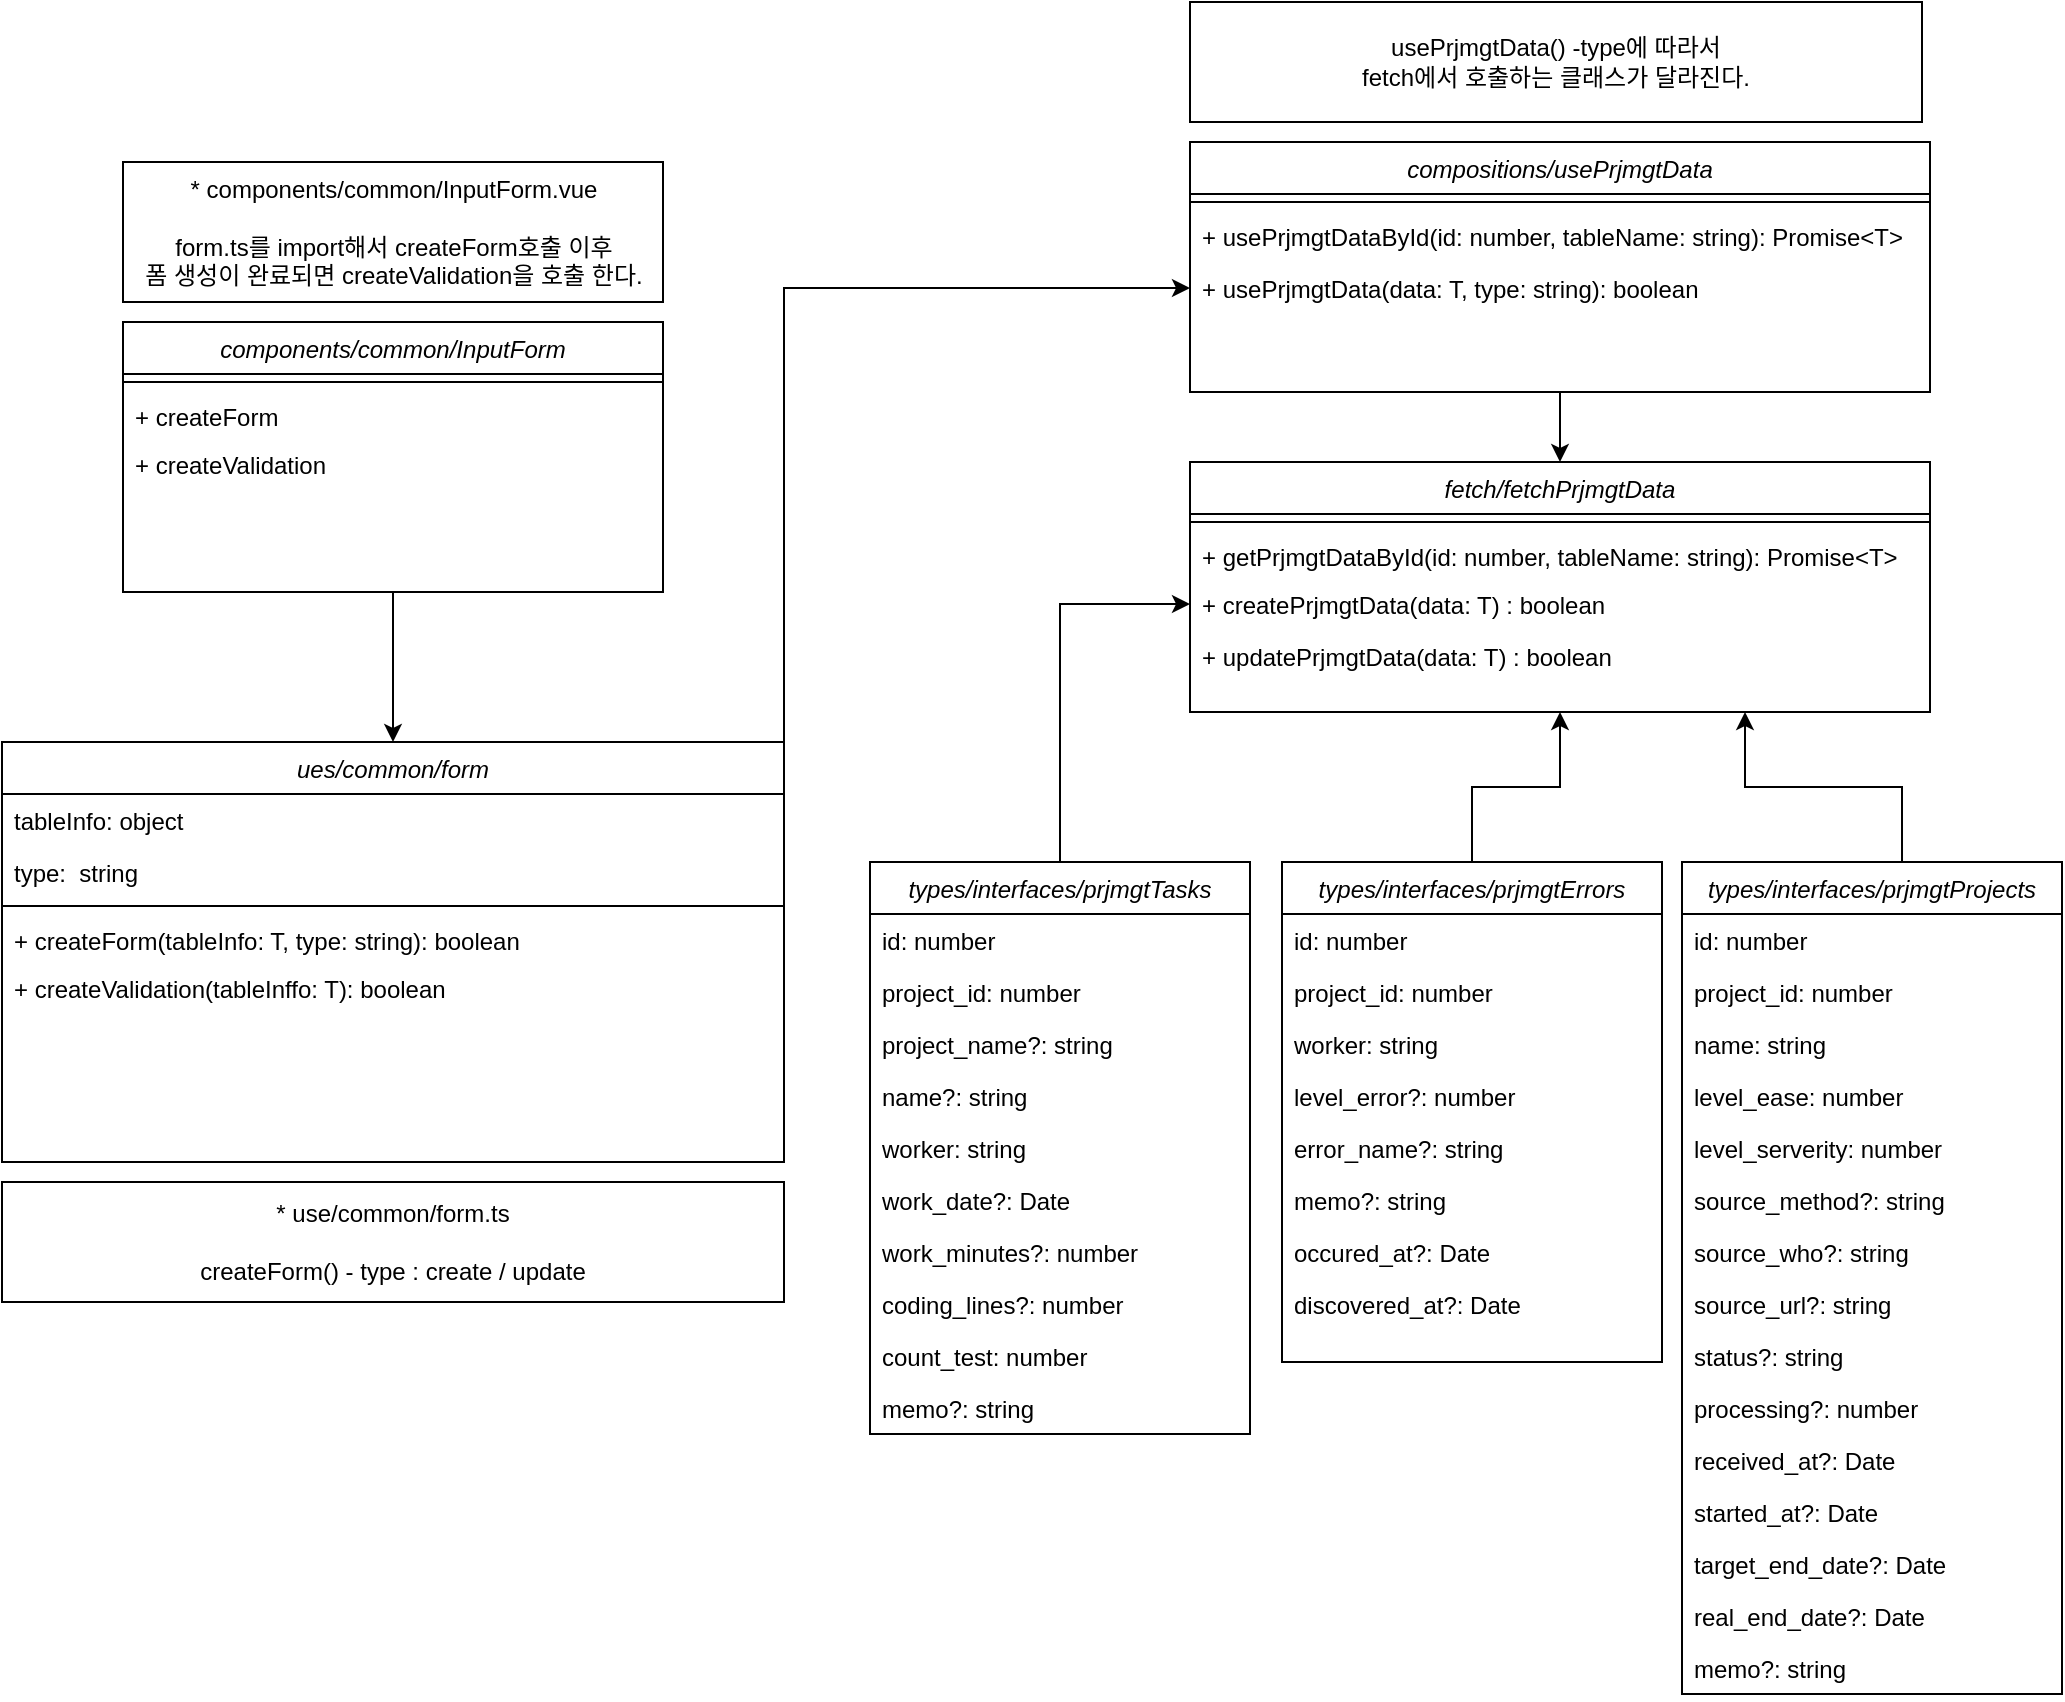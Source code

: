 <mxfile version="14.2.9" type="github">
  <diagram id="C5RBs43oDa-KdzZeNtuy" name="Page-1">
    <mxGraphModel dx="2489" dy="762" grid="1" gridSize="10" guides="1" tooltips="1" connect="1" arrows="1" fold="1" page="1" pageScale="1" pageWidth="827" pageHeight="1169" math="0" shadow="0">
      <root>
        <mxCell id="WIyWlLk6GJQsqaUBKTNV-0" />
        <mxCell id="WIyWlLk6GJQsqaUBKTNV-1" parent="WIyWlLk6GJQsqaUBKTNV-0" />
        <mxCell id="qPqf39v8g5V2tvZ999Q6-118" style="edgeStyle=orthogonalEdgeStyle;rounded=0;orthogonalLoop=1;jettySize=auto;html=1;exitX=1;exitY=0;exitDx=0;exitDy=0;entryX=0;entryY=0.5;entryDx=0;entryDy=0;" edge="1" parent="WIyWlLk6GJQsqaUBKTNV-1" source="zkfFHV4jXpPFQw0GAbJ--0" target="qPqf39v8g5V2tvZ999Q6-69">
          <mxGeometry relative="1" as="geometry" />
        </mxCell>
        <mxCell id="zkfFHV4jXpPFQw0GAbJ--0" value="ues/common/form" style="swimlane;fontStyle=2;align=center;verticalAlign=top;childLayout=stackLayout;horizontal=1;startSize=26;horizontalStack=0;resizeParent=1;resizeLast=0;collapsible=1;marginBottom=0;rounded=0;shadow=0;strokeWidth=1;" parent="WIyWlLk6GJQsqaUBKTNV-1" vertex="1">
          <mxGeometry x="-210" y="680" width="391" height="210" as="geometry">
            <mxRectangle x="230" y="140" width="160" height="26" as="alternateBounds" />
          </mxGeometry>
        </mxCell>
        <mxCell id="nF6Rn6_vfPMcoDpiT6VL-3" value="tableInfo: object" style="text;align=left;verticalAlign=top;spacingLeft=4;spacingRight=4;overflow=hidden;rotatable=0;points=[[0,0.5],[1,0.5]];portConstraint=eastwest;" parent="zkfFHV4jXpPFQw0GAbJ--0" vertex="1">
          <mxGeometry y="26" width="391" height="26" as="geometry" />
        </mxCell>
        <mxCell id="nF6Rn6_vfPMcoDpiT6VL-4" value="type:  string" style="text;align=left;verticalAlign=top;spacingLeft=4;spacingRight=4;overflow=hidden;rotatable=0;points=[[0,0.5],[1,0.5]];portConstraint=eastwest;" parent="zkfFHV4jXpPFQw0GAbJ--0" vertex="1">
          <mxGeometry y="52" width="391" height="26" as="geometry" />
        </mxCell>
        <mxCell id="zkfFHV4jXpPFQw0GAbJ--4" value="" style="line;html=1;strokeWidth=1;align=left;verticalAlign=middle;spacingTop=-1;spacingLeft=3;spacingRight=3;rotatable=0;labelPosition=right;points=[];portConstraint=eastwest;" parent="zkfFHV4jXpPFQw0GAbJ--0" vertex="1">
          <mxGeometry y="78" width="391" height="8" as="geometry" />
        </mxCell>
        <mxCell id="nF6Rn6_vfPMcoDpiT6VL-5" value="+ createForm(tableInfo: T, type: string): boolean" style="text;align=left;verticalAlign=top;spacingLeft=4;spacingRight=4;overflow=hidden;rotatable=0;points=[[0,0.5],[1,0.5]];portConstraint=eastwest;" parent="zkfFHV4jXpPFQw0GAbJ--0" vertex="1">
          <mxGeometry y="86" width="391" height="24" as="geometry" />
        </mxCell>
        <mxCell id="qPqf39v8g5V2tvZ999Q6-23" value="+ createValidation(tableInffo: T): boolean" style="text;align=left;verticalAlign=top;spacingLeft=4;spacingRight=4;overflow=hidden;rotatable=0;points=[[0,0.5],[1,0.5]];portConstraint=eastwest;" vertex="1" parent="zkfFHV4jXpPFQw0GAbJ--0">
          <mxGeometry y="110" width="391" height="26" as="geometry" />
        </mxCell>
        <mxCell id="nF6Rn6_vfPMcoDpiT6VL-7" value="fetch/fetchPrjmgtData" style="swimlane;fontStyle=2;align=center;verticalAlign=top;childLayout=stackLayout;horizontal=1;startSize=26;horizontalStack=0;resizeParent=1;resizeLast=0;collapsible=1;marginBottom=0;rounded=0;shadow=0;strokeWidth=1;" parent="WIyWlLk6GJQsqaUBKTNV-1" vertex="1">
          <mxGeometry x="384" y="540" width="370" height="125" as="geometry">
            <mxRectangle x="230" y="140" width="160" height="26" as="alternateBounds" />
          </mxGeometry>
        </mxCell>
        <mxCell id="nF6Rn6_vfPMcoDpiT6VL-10" value="" style="line;html=1;strokeWidth=1;align=left;verticalAlign=middle;spacingTop=-1;spacingLeft=3;spacingRight=3;rotatable=0;labelPosition=right;points=[];portConstraint=eastwest;" parent="nF6Rn6_vfPMcoDpiT6VL-7" vertex="1">
          <mxGeometry y="26" width="370" height="8" as="geometry" />
        </mxCell>
        <mxCell id="nF6Rn6_vfPMcoDpiT6VL-11" value="+ getPrjmgtDataById(id: number, tableName: string): Promise&lt;T&gt; " style="text;align=left;verticalAlign=top;spacingLeft=4;spacingRight=4;overflow=hidden;rotatable=0;points=[[0,0.5],[1,0.5]];portConstraint=eastwest;" parent="nF6Rn6_vfPMcoDpiT6VL-7" vertex="1">
          <mxGeometry y="34" width="370" height="24" as="geometry" />
        </mxCell>
        <mxCell id="nF6Rn6_vfPMcoDpiT6VL-12" value="+ createPrjmgtData(data: T) : boolean" style="text;align=left;verticalAlign=top;spacingLeft=4;spacingRight=4;overflow=hidden;rotatable=0;points=[[0,0.5],[1,0.5]];portConstraint=eastwest;" parent="nF6Rn6_vfPMcoDpiT6VL-7" vertex="1">
          <mxGeometry y="58" width="370" height="26" as="geometry" />
        </mxCell>
        <mxCell id="nF6Rn6_vfPMcoDpiT6VL-13" value="+ updatePrjmgtData(data: T) : boolean" style="text;align=left;verticalAlign=top;spacingLeft=4;spacingRight=4;overflow=hidden;rotatable=0;points=[[0,0.5],[1,0.5]];portConstraint=eastwest;" parent="nF6Rn6_vfPMcoDpiT6VL-7" vertex="1">
          <mxGeometry y="84" width="370" height="26" as="geometry" />
        </mxCell>
        <mxCell id="qPqf39v8g5V2tvZ999Q6-3" value="types/interfaces/prjmgtTasks" style="swimlane;fontStyle=2;align=center;verticalAlign=top;childLayout=stackLayout;horizontal=1;startSize=26;horizontalStack=0;resizeParent=1;resizeLast=0;collapsible=1;marginBottom=0;rounded=0;shadow=0;strokeWidth=1;" vertex="1" parent="WIyWlLk6GJQsqaUBKTNV-1">
          <mxGeometry x="224" y="740" width="190" height="286" as="geometry">
            <mxRectangle x="230" y="140" width="160" height="26" as="alternateBounds" />
          </mxGeometry>
        </mxCell>
        <mxCell id="qPqf39v8g5V2tvZ999Q6-12" value="id: number" style="text;align=left;verticalAlign=top;spacingLeft=4;spacingRight=4;overflow=hidden;rotatable=0;points=[[0,0.5],[1,0.5]];portConstraint=eastwest;" vertex="1" parent="qPqf39v8g5V2tvZ999Q6-3">
          <mxGeometry y="26" width="190" height="26" as="geometry" />
        </mxCell>
        <mxCell id="qPqf39v8g5V2tvZ999Q6-13" value="project_id: number" style="text;align=left;verticalAlign=top;spacingLeft=4;spacingRight=4;overflow=hidden;rotatable=0;points=[[0,0.5],[1,0.5]];portConstraint=eastwest;" vertex="1" parent="qPqf39v8g5V2tvZ999Q6-3">
          <mxGeometry y="52" width="190" height="26" as="geometry" />
        </mxCell>
        <mxCell id="qPqf39v8g5V2tvZ999Q6-14" value="project_name?: string" style="text;align=left;verticalAlign=top;spacingLeft=4;spacingRight=4;overflow=hidden;rotatable=0;points=[[0,0.5],[1,0.5]];portConstraint=eastwest;" vertex="1" parent="qPqf39v8g5V2tvZ999Q6-3">
          <mxGeometry y="78" width="190" height="26" as="geometry" />
        </mxCell>
        <mxCell id="qPqf39v8g5V2tvZ999Q6-15" value="name?: string" style="text;align=left;verticalAlign=top;spacingLeft=4;spacingRight=4;overflow=hidden;rotatable=0;points=[[0,0.5],[1,0.5]];portConstraint=eastwest;" vertex="1" parent="qPqf39v8g5V2tvZ999Q6-3">
          <mxGeometry y="104" width="190" height="26" as="geometry" />
        </mxCell>
        <mxCell id="qPqf39v8g5V2tvZ999Q6-35" value="worker: string" style="text;align=left;verticalAlign=top;spacingLeft=4;spacingRight=4;overflow=hidden;rotatable=0;points=[[0,0.5],[1,0.5]];portConstraint=eastwest;" vertex="1" parent="qPqf39v8g5V2tvZ999Q6-3">
          <mxGeometry y="130" width="190" height="26" as="geometry" />
        </mxCell>
        <mxCell id="qPqf39v8g5V2tvZ999Q6-16" value="work_date?: Date" style="text;align=left;verticalAlign=top;spacingLeft=4;spacingRight=4;overflow=hidden;rotatable=0;points=[[0,0.5],[1,0.5]];portConstraint=eastwest;" vertex="1" parent="qPqf39v8g5V2tvZ999Q6-3">
          <mxGeometry y="156" width="190" height="26" as="geometry" />
        </mxCell>
        <mxCell id="qPqf39v8g5V2tvZ999Q6-17" value="work_minutes?: number" style="text;align=left;verticalAlign=top;spacingLeft=4;spacingRight=4;overflow=hidden;rotatable=0;points=[[0,0.5],[1,0.5]];portConstraint=eastwest;" vertex="1" parent="qPqf39v8g5V2tvZ999Q6-3">
          <mxGeometry y="182" width="190" height="26" as="geometry" />
        </mxCell>
        <mxCell id="qPqf39v8g5V2tvZ999Q6-18" value="coding_lines?: number" style="text;align=left;verticalAlign=top;spacingLeft=4;spacingRight=4;overflow=hidden;rotatable=0;points=[[0,0.5],[1,0.5]];portConstraint=eastwest;" vertex="1" parent="qPqf39v8g5V2tvZ999Q6-3">
          <mxGeometry y="208" width="190" height="26" as="geometry" />
        </mxCell>
        <mxCell id="qPqf39v8g5V2tvZ999Q6-36" value="count_test: number" style="text;align=left;verticalAlign=top;spacingLeft=4;spacingRight=4;overflow=hidden;rotatable=0;points=[[0,0.5],[1,0.5]];portConstraint=eastwest;" vertex="1" parent="qPqf39v8g5V2tvZ999Q6-3">
          <mxGeometry y="234" width="190" height="26" as="geometry" />
        </mxCell>
        <mxCell id="qPqf39v8g5V2tvZ999Q6-5" value="memo?: string" style="text;align=left;verticalAlign=top;spacingLeft=4;spacingRight=4;overflow=hidden;rotatable=0;points=[[0,0.5],[1,0.5]];portConstraint=eastwest;" vertex="1" parent="qPqf39v8g5V2tvZ999Q6-3">
          <mxGeometry y="260" width="190" height="26" as="geometry" />
        </mxCell>
        <mxCell id="qPqf39v8g5V2tvZ999Q6-26" value="types/interfaces/prjmgtErrors" style="swimlane;fontStyle=2;align=center;verticalAlign=top;childLayout=stackLayout;horizontal=1;startSize=26;horizontalStack=0;resizeParent=1;resizeLast=0;collapsible=1;marginBottom=0;rounded=0;shadow=0;strokeWidth=1;" vertex="1" parent="WIyWlLk6GJQsqaUBKTNV-1">
          <mxGeometry x="430" y="740" width="190" height="250" as="geometry">
            <mxRectangle x="230" y="140" width="160" height="26" as="alternateBounds" />
          </mxGeometry>
        </mxCell>
        <mxCell id="qPqf39v8g5V2tvZ999Q6-27" value="id: number" style="text;align=left;verticalAlign=top;spacingLeft=4;spacingRight=4;overflow=hidden;rotatable=0;points=[[0,0.5],[1,0.5]];portConstraint=eastwest;" vertex="1" parent="qPqf39v8g5V2tvZ999Q6-26">
          <mxGeometry y="26" width="190" height="26" as="geometry" />
        </mxCell>
        <mxCell id="qPqf39v8g5V2tvZ999Q6-28" value="project_id: number" style="text;align=left;verticalAlign=top;spacingLeft=4;spacingRight=4;overflow=hidden;rotatable=0;points=[[0,0.5],[1,0.5]];portConstraint=eastwest;" vertex="1" parent="qPqf39v8g5V2tvZ999Q6-26">
          <mxGeometry y="52" width="190" height="26" as="geometry" />
        </mxCell>
        <mxCell id="qPqf39v8g5V2tvZ999Q6-29" value="worker: string" style="text;align=left;verticalAlign=top;spacingLeft=4;spacingRight=4;overflow=hidden;rotatable=0;points=[[0,0.5],[1,0.5]];portConstraint=eastwest;" vertex="1" parent="qPqf39v8g5V2tvZ999Q6-26">
          <mxGeometry y="78" width="190" height="26" as="geometry" />
        </mxCell>
        <mxCell id="qPqf39v8g5V2tvZ999Q6-30" value="level_error?: number" style="text;align=left;verticalAlign=top;spacingLeft=4;spacingRight=4;overflow=hidden;rotatable=0;points=[[0,0.5],[1,0.5]];portConstraint=eastwest;" vertex="1" parent="qPqf39v8g5V2tvZ999Q6-26">
          <mxGeometry y="104" width="190" height="26" as="geometry" />
        </mxCell>
        <mxCell id="qPqf39v8g5V2tvZ999Q6-31" value="error_name?: string" style="text;align=left;verticalAlign=top;spacingLeft=4;spacingRight=4;overflow=hidden;rotatable=0;points=[[0,0.5],[1,0.5]];portConstraint=eastwest;" vertex="1" parent="qPqf39v8g5V2tvZ999Q6-26">
          <mxGeometry y="130" width="190" height="26" as="geometry" />
        </mxCell>
        <mxCell id="qPqf39v8g5V2tvZ999Q6-32" value="memo?: string" style="text;align=left;verticalAlign=top;spacingLeft=4;spacingRight=4;overflow=hidden;rotatable=0;points=[[0,0.5],[1,0.5]];portConstraint=eastwest;" vertex="1" parent="qPqf39v8g5V2tvZ999Q6-26">
          <mxGeometry y="156" width="190" height="26" as="geometry" />
        </mxCell>
        <mxCell id="qPqf39v8g5V2tvZ999Q6-33" value="occured_at?: Date" style="text;align=left;verticalAlign=top;spacingLeft=4;spacingRight=4;overflow=hidden;rotatable=0;points=[[0,0.5],[1,0.5]];portConstraint=eastwest;" vertex="1" parent="qPqf39v8g5V2tvZ999Q6-26">
          <mxGeometry y="182" width="190" height="26" as="geometry" />
        </mxCell>
        <mxCell id="qPqf39v8g5V2tvZ999Q6-34" value="discovered_at?: Date" style="text;align=left;verticalAlign=top;spacingLeft=4;spacingRight=4;overflow=hidden;rotatable=0;points=[[0,0.5],[1,0.5]];portConstraint=eastwest;" vertex="1" parent="qPqf39v8g5V2tvZ999Q6-26">
          <mxGeometry y="208" width="190" height="26" as="geometry" />
        </mxCell>
        <mxCell id="qPqf39v8g5V2tvZ999Q6-37" style="edgeStyle=orthogonalEdgeStyle;rounded=0;orthogonalLoop=1;jettySize=auto;html=1;exitX=0.5;exitY=0;exitDx=0;exitDy=0;entryX=0.5;entryY=1;entryDx=0;entryDy=0;" edge="1" parent="WIyWlLk6GJQsqaUBKTNV-1" source="qPqf39v8g5V2tvZ999Q6-26" target="nF6Rn6_vfPMcoDpiT6VL-7">
          <mxGeometry relative="1" as="geometry">
            <mxPoint x="490" y="665" as="targetPoint" />
          </mxGeometry>
        </mxCell>
        <mxCell id="qPqf39v8g5V2tvZ999Q6-48" style="edgeStyle=orthogonalEdgeStyle;rounded=0;orthogonalLoop=1;jettySize=auto;html=1;exitX=0.579;exitY=0.002;exitDx=0;exitDy=0;exitPerimeter=0;entryX=0.75;entryY=1;entryDx=0;entryDy=0;" edge="1" parent="WIyWlLk6GJQsqaUBKTNV-1" source="qPqf39v8g5V2tvZ999Q6-38" target="nF6Rn6_vfPMcoDpiT6VL-7">
          <mxGeometry relative="1" as="geometry">
            <mxPoint x="668" y="647" as="targetPoint" />
          </mxGeometry>
        </mxCell>
        <mxCell id="qPqf39v8g5V2tvZ999Q6-38" value="types/interfaces/prjmgtProjects" style="swimlane;fontStyle=2;align=center;verticalAlign=top;childLayout=stackLayout;horizontal=1;startSize=26;horizontalStack=0;resizeParent=1;resizeLast=0;collapsible=1;marginBottom=0;rounded=0;shadow=0;strokeWidth=1;" vertex="1" parent="WIyWlLk6GJQsqaUBKTNV-1">
          <mxGeometry x="630" y="740" width="190" height="416" as="geometry">
            <mxRectangle x="230" y="140" width="160" height="26" as="alternateBounds" />
          </mxGeometry>
        </mxCell>
        <mxCell id="qPqf39v8g5V2tvZ999Q6-39" value="id: number" style="text;align=left;verticalAlign=top;spacingLeft=4;spacingRight=4;overflow=hidden;rotatable=0;points=[[0,0.5],[1,0.5]];portConstraint=eastwest;" vertex="1" parent="qPqf39v8g5V2tvZ999Q6-38">
          <mxGeometry y="26" width="190" height="26" as="geometry" />
        </mxCell>
        <mxCell id="qPqf39v8g5V2tvZ999Q6-40" value="project_id: number" style="text;align=left;verticalAlign=top;spacingLeft=4;spacingRight=4;overflow=hidden;rotatable=0;points=[[0,0.5],[1,0.5]];portConstraint=eastwest;" vertex="1" parent="qPqf39v8g5V2tvZ999Q6-38">
          <mxGeometry y="52" width="190" height="26" as="geometry" />
        </mxCell>
        <mxCell id="qPqf39v8g5V2tvZ999Q6-41" value="name: string" style="text;align=left;verticalAlign=top;spacingLeft=4;spacingRight=4;overflow=hidden;rotatable=0;points=[[0,0.5],[1,0.5]];portConstraint=eastwest;" vertex="1" parent="qPqf39v8g5V2tvZ999Q6-38">
          <mxGeometry y="78" width="190" height="26" as="geometry" />
        </mxCell>
        <mxCell id="qPqf39v8g5V2tvZ999Q6-42" value="level_ease: number" style="text;align=left;verticalAlign=top;spacingLeft=4;spacingRight=4;overflow=hidden;rotatable=0;points=[[0,0.5],[1,0.5]];portConstraint=eastwest;" vertex="1" parent="qPqf39v8g5V2tvZ999Q6-38">
          <mxGeometry y="104" width="190" height="26" as="geometry" />
        </mxCell>
        <mxCell id="qPqf39v8g5V2tvZ999Q6-43" value="level_serverity: number" style="text;align=left;verticalAlign=top;spacingLeft=4;spacingRight=4;overflow=hidden;rotatable=0;points=[[0,0.5],[1,0.5]];portConstraint=eastwest;" vertex="1" parent="qPqf39v8g5V2tvZ999Q6-38">
          <mxGeometry y="130" width="190" height="26" as="geometry" />
        </mxCell>
        <mxCell id="qPqf39v8g5V2tvZ999Q6-44" value="source_method?: string" style="text;align=left;verticalAlign=top;spacingLeft=4;spacingRight=4;overflow=hidden;rotatable=0;points=[[0,0.5],[1,0.5]];portConstraint=eastwest;" vertex="1" parent="qPqf39v8g5V2tvZ999Q6-38">
          <mxGeometry y="156" width="190" height="26" as="geometry" />
        </mxCell>
        <mxCell id="qPqf39v8g5V2tvZ999Q6-45" value="source_who?: string" style="text;align=left;verticalAlign=top;spacingLeft=4;spacingRight=4;overflow=hidden;rotatable=0;points=[[0,0.5],[1,0.5]];portConstraint=eastwest;" vertex="1" parent="qPqf39v8g5V2tvZ999Q6-38">
          <mxGeometry y="182" width="190" height="26" as="geometry" />
        </mxCell>
        <mxCell id="qPqf39v8g5V2tvZ999Q6-49" value="source_url?: string" style="text;align=left;verticalAlign=top;spacingLeft=4;spacingRight=4;overflow=hidden;rotatable=0;points=[[0,0.5],[1,0.5]];portConstraint=eastwest;" vertex="1" parent="qPqf39v8g5V2tvZ999Q6-38">
          <mxGeometry y="208" width="190" height="26" as="geometry" />
        </mxCell>
        <mxCell id="qPqf39v8g5V2tvZ999Q6-50" value="status?: string" style="text;align=left;verticalAlign=top;spacingLeft=4;spacingRight=4;overflow=hidden;rotatable=0;points=[[0,0.5],[1,0.5]];portConstraint=eastwest;" vertex="1" parent="qPqf39v8g5V2tvZ999Q6-38">
          <mxGeometry y="234" width="190" height="26" as="geometry" />
        </mxCell>
        <mxCell id="qPqf39v8g5V2tvZ999Q6-51" value="processing?: number" style="text;align=left;verticalAlign=top;spacingLeft=4;spacingRight=4;overflow=hidden;rotatable=0;points=[[0,0.5],[1,0.5]];portConstraint=eastwest;" vertex="1" parent="qPqf39v8g5V2tvZ999Q6-38">
          <mxGeometry y="260" width="190" height="26" as="geometry" />
        </mxCell>
        <mxCell id="qPqf39v8g5V2tvZ999Q6-52" value="received_at?: Date" style="text;align=left;verticalAlign=top;spacingLeft=4;spacingRight=4;overflow=hidden;rotatable=0;points=[[0,0.5],[1,0.5]];portConstraint=eastwest;" vertex="1" parent="qPqf39v8g5V2tvZ999Q6-38">
          <mxGeometry y="286" width="190" height="26" as="geometry" />
        </mxCell>
        <mxCell id="qPqf39v8g5V2tvZ999Q6-53" value="started_at?: Date" style="text;align=left;verticalAlign=top;spacingLeft=4;spacingRight=4;overflow=hidden;rotatable=0;points=[[0,0.5],[1,0.5]];portConstraint=eastwest;" vertex="1" parent="qPqf39v8g5V2tvZ999Q6-38">
          <mxGeometry y="312" width="190" height="26" as="geometry" />
        </mxCell>
        <mxCell id="qPqf39v8g5V2tvZ999Q6-54" value="target_end_date?: Date" style="text;align=left;verticalAlign=top;spacingLeft=4;spacingRight=4;overflow=hidden;rotatable=0;points=[[0,0.5],[1,0.5]];portConstraint=eastwest;" vertex="1" parent="qPqf39v8g5V2tvZ999Q6-38">
          <mxGeometry y="338" width="190" height="26" as="geometry" />
        </mxCell>
        <mxCell id="qPqf39v8g5V2tvZ999Q6-55" value="real_end_date?: Date" style="text;align=left;verticalAlign=top;spacingLeft=4;spacingRight=4;overflow=hidden;rotatable=0;points=[[0,0.5],[1,0.5]];portConstraint=eastwest;" vertex="1" parent="qPqf39v8g5V2tvZ999Q6-38">
          <mxGeometry y="364" width="190" height="26" as="geometry" />
        </mxCell>
        <mxCell id="qPqf39v8g5V2tvZ999Q6-46" value="memo?: string" style="text;align=left;verticalAlign=top;spacingLeft=4;spacingRight=4;overflow=hidden;rotatable=0;points=[[0,0.5],[1,0.5]];portConstraint=eastwest;" vertex="1" parent="qPqf39v8g5V2tvZ999Q6-38">
          <mxGeometry y="390" width="190" height="26" as="geometry" />
        </mxCell>
        <mxCell id="qPqf39v8g5V2tvZ999Q6-63" style="edgeStyle=orthogonalEdgeStyle;rounded=0;orthogonalLoop=1;jettySize=auto;html=1;exitX=0.5;exitY=0;exitDx=0;exitDy=0;entryX=0;entryY=0.5;entryDx=0;entryDy=0;" edge="1" parent="WIyWlLk6GJQsqaUBKTNV-1" source="qPqf39v8g5V2tvZ999Q6-3" target="nF6Rn6_vfPMcoDpiT6VL-12">
          <mxGeometry relative="1" as="geometry" />
        </mxCell>
        <mxCell id="qPqf39v8g5V2tvZ999Q6-71" style="edgeStyle=orthogonalEdgeStyle;rounded=0;orthogonalLoop=1;jettySize=auto;html=1;exitX=0.5;exitY=1;exitDx=0;exitDy=0;entryX=0.5;entryY=0;entryDx=0;entryDy=0;" edge="1" parent="WIyWlLk6GJQsqaUBKTNV-1" source="qPqf39v8g5V2tvZ999Q6-64" target="nF6Rn6_vfPMcoDpiT6VL-7">
          <mxGeometry relative="1" as="geometry" />
        </mxCell>
        <mxCell id="qPqf39v8g5V2tvZ999Q6-64" value="compositions/usePrjmgtData" style="swimlane;fontStyle=2;align=center;verticalAlign=top;childLayout=stackLayout;horizontal=1;startSize=26;horizontalStack=0;resizeParent=1;resizeLast=0;collapsible=1;marginBottom=0;rounded=0;shadow=0;strokeWidth=1;" vertex="1" parent="WIyWlLk6GJQsqaUBKTNV-1">
          <mxGeometry x="384" y="380" width="370" height="125" as="geometry">
            <mxRectangle x="230" y="140" width="160" height="26" as="alternateBounds" />
          </mxGeometry>
        </mxCell>
        <mxCell id="qPqf39v8g5V2tvZ999Q6-65" value="" style="line;html=1;strokeWidth=1;align=left;verticalAlign=middle;spacingTop=-1;spacingLeft=3;spacingRight=3;rotatable=0;labelPosition=right;points=[];portConstraint=eastwest;" vertex="1" parent="qPqf39v8g5V2tvZ999Q6-64">
          <mxGeometry y="26" width="370" height="8" as="geometry" />
        </mxCell>
        <mxCell id="qPqf39v8g5V2tvZ999Q6-72" value="+ usePrjmgtDataById(id: number, tableName: string): Promise&lt;T&gt;" style="text;align=left;verticalAlign=top;spacingLeft=4;spacingRight=4;overflow=hidden;rotatable=0;points=[[0,0.5],[1,0.5]];portConstraint=eastwest;" vertex="1" parent="qPqf39v8g5V2tvZ999Q6-64">
          <mxGeometry y="34" width="370" height="26" as="geometry" />
        </mxCell>
        <mxCell id="qPqf39v8g5V2tvZ999Q6-69" value="+ usePrjmgtData(data: T, type: string): boolean" style="text;align=left;verticalAlign=top;spacingLeft=4;spacingRight=4;overflow=hidden;rotatable=0;points=[[0,0.5],[1,0.5]];portConstraint=eastwest;" vertex="1" parent="qPqf39v8g5V2tvZ999Q6-64">
          <mxGeometry y="60" width="370" height="26" as="geometry" />
        </mxCell>
        <mxCell id="qPqf39v8g5V2tvZ999Q6-74" value="components/common/InputForm" style="swimlane;fontStyle=2;align=center;verticalAlign=top;childLayout=stackLayout;horizontal=1;startSize=26;horizontalStack=0;resizeParent=1;resizeLast=0;collapsible=1;marginBottom=0;rounded=0;shadow=0;strokeWidth=1;" vertex="1" parent="WIyWlLk6GJQsqaUBKTNV-1">
          <mxGeometry x="-149.5" y="470" width="270" height="135" as="geometry">
            <mxRectangle x="230" y="140" width="160" height="26" as="alternateBounds" />
          </mxGeometry>
        </mxCell>
        <mxCell id="qPqf39v8g5V2tvZ999Q6-77" value="" style="line;html=1;strokeWidth=1;align=left;verticalAlign=middle;spacingTop=-1;spacingLeft=3;spacingRight=3;rotatable=0;labelPosition=right;points=[];portConstraint=eastwest;" vertex="1" parent="qPqf39v8g5V2tvZ999Q6-74">
          <mxGeometry y="26" width="270" height="8" as="geometry" />
        </mxCell>
        <mxCell id="qPqf39v8g5V2tvZ999Q6-78" value="+ createForm" style="text;align=left;verticalAlign=top;spacingLeft=4;spacingRight=4;overflow=hidden;rotatable=0;points=[[0,0.5],[1,0.5]];portConstraint=eastwest;" vertex="1" parent="qPqf39v8g5V2tvZ999Q6-74">
          <mxGeometry y="34" width="270" height="24" as="geometry" />
        </mxCell>
        <mxCell id="qPqf39v8g5V2tvZ999Q6-79" value="+ createValidation" style="text;align=left;verticalAlign=top;spacingLeft=4;spacingRight=4;overflow=hidden;rotatable=0;points=[[0,0.5],[1,0.5]];portConstraint=eastwest;" vertex="1" parent="qPqf39v8g5V2tvZ999Q6-74">
          <mxGeometry y="58" width="270" height="26" as="geometry" />
        </mxCell>
        <mxCell id="qPqf39v8g5V2tvZ999Q6-83" style="edgeStyle=orthogonalEdgeStyle;rounded=0;orthogonalLoop=1;jettySize=auto;html=1;exitX=0.5;exitY=1;exitDx=0;exitDy=0;entryX=0.5;entryY=0;entryDx=0;entryDy=0;" edge="1" parent="WIyWlLk6GJQsqaUBKTNV-1" source="qPqf39v8g5V2tvZ999Q6-74" target="zkfFHV4jXpPFQw0GAbJ--0">
          <mxGeometry relative="1" as="geometry" />
        </mxCell>
        <mxCell id="qPqf39v8g5V2tvZ999Q6-86" value="* components/common/InputForm.vue&lt;br&gt;&lt;br&gt;form.ts를 import해서 createForm호출 이후&lt;br&gt;폼 생성이 완료되면 createValidation을 호출 한다." style="rounded=0;whiteSpace=wrap;html=1;" vertex="1" parent="WIyWlLk6GJQsqaUBKTNV-1">
          <mxGeometry x="-149.5" y="390" width="270" height="70" as="geometry" />
        </mxCell>
        <mxCell id="qPqf39v8g5V2tvZ999Q6-87" value="* use/common/form.ts&lt;br&gt;&lt;br&gt;createForm() - type : create / update" style="rounded=0;whiteSpace=wrap;html=1;" vertex="1" parent="WIyWlLk6GJQsqaUBKTNV-1">
          <mxGeometry x="-210" y="900" width="391" height="60" as="geometry" />
        </mxCell>
        <mxCell id="qPqf39v8g5V2tvZ999Q6-115" value="usePrjmgtData() -type에 따라서 &lt;br&gt;fetch에서 호출하는 클래스가 달라진다." style="rounded=0;whiteSpace=wrap;html=1;" vertex="1" parent="WIyWlLk6GJQsqaUBKTNV-1">
          <mxGeometry x="384" y="310" width="366" height="60" as="geometry" />
        </mxCell>
      </root>
    </mxGraphModel>
  </diagram>
</mxfile>

